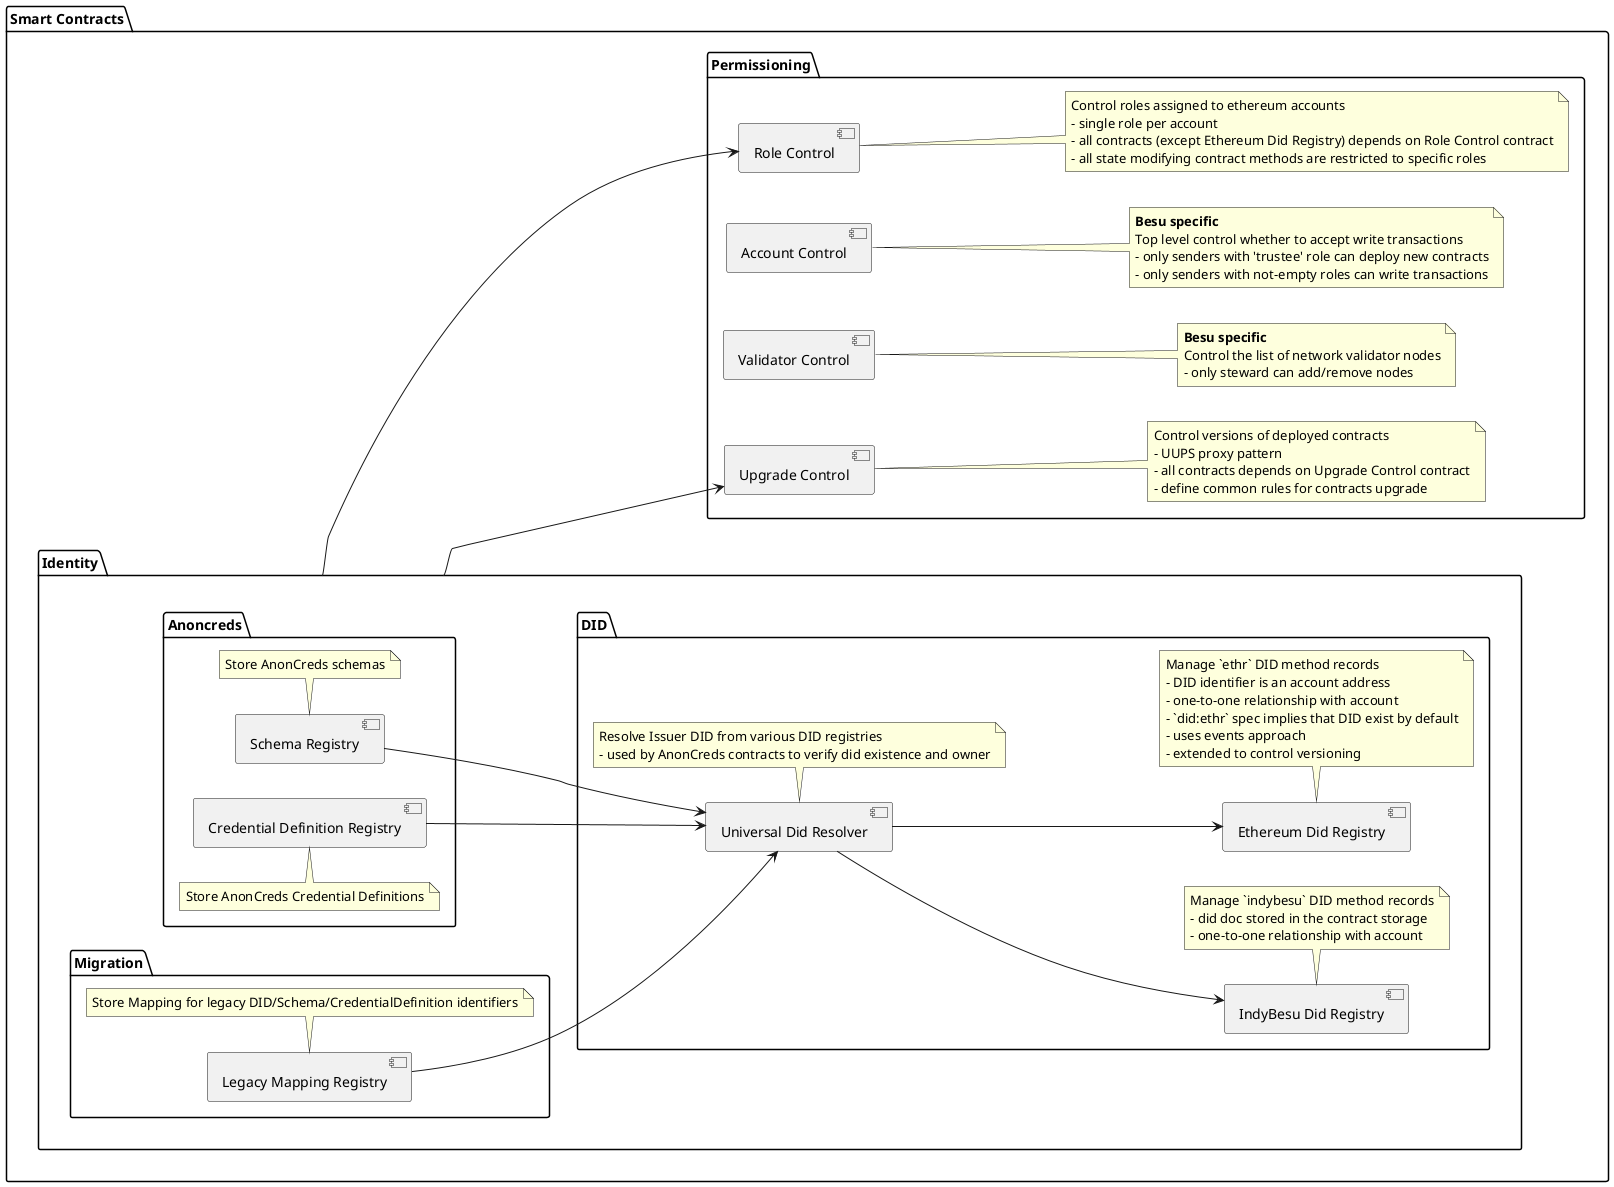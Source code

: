 @startuml

left to right direction

package "Smart Contracts" {

    package "Permissioning" {

        component [Role Control]
        note right of [Role Control]
          Control roles assigned to ethereum accounts
          - single role per account
          - all contracts (except Ethereum Did Registry) depends on Role Control contract
          - all state modifying contract methods are restricted to specific roles
        end note

        component [Account Control]
        note right of [Account Control]
          **Besu specific**
          Top level control whether to accept write transactions
          - only senders with 'trustee' role can deploy new contracts
          - only senders with not-empty roles can write transactions
        end note

        component [Validator Control]
        note right of [Validator Control]
          **Besu specific**
          Control the list of network validator nodes
          - only steward can add/remove nodes
        end note

        component [Upgrade Control]
        note right of [Upgrade Control]
          Control versions of deployed contracts
          - UUPS proxy pattern
          - all contracts depends on Upgrade Control contract
          - define common rules for contracts upgrade
        end note
    }

    package "Identity" {

       package "DID" {

            component [IndyBesu Did Registry]
            note bottom of [IndyBesu Did Registry]
              Manage `indybesu` DID method records
              - did doc stored in the contract storage
              - one-to-one relationship with account
            end note

            component [Ethereum Did Registry]
            note bottom of [Ethereum Did Registry]
              Manage `ethr` DID method records
              - DID identifier is an account address
              - one-to-one relationship with account
              - `did:ethr` spec implies that DID exist by default
              - uses events approach
              - extended to control versioning
            end note

            component [Universal Did Resolver]
            note bottom of [Universal Did Resolver]
              Resolve Issuer DID from various DID registries
              - used by AnonCreds contracts to verify did existence and owner
            end note
        }

        package "Anoncreds" {

            component [Schema Registry]
            note bottom of [Schema Registry]
              Store AnonCreds schemas
            end note

            component [Credential Definition Registry]
            note top of [Credential Definition Registry]
              Store AnonCreds Credential Definitions
            end note
        }

        package "Migration" {
            component [Legacy Mapping Registry]
            note bottom of [Legacy Mapping Registry]
              Store Mapping for legacy DID/Schema/CredentialDefinition identifiers
            end note
        }
    }

    [Identity] --> [Role Control]
    [Identity] --> [Upgrade Control]
    [Universal Did Resolver] --> [IndyBesu Did Registry]
    [Universal Did Resolver] --> [Ethereum Did Registry]
    [Schema Registry] --> [Universal Did Resolver]
    [Credential Definition Registry] --> [Universal Did Resolver]
    [Legacy Mapping Registry] --> [Universal Did Resolver]
}

@enduml
